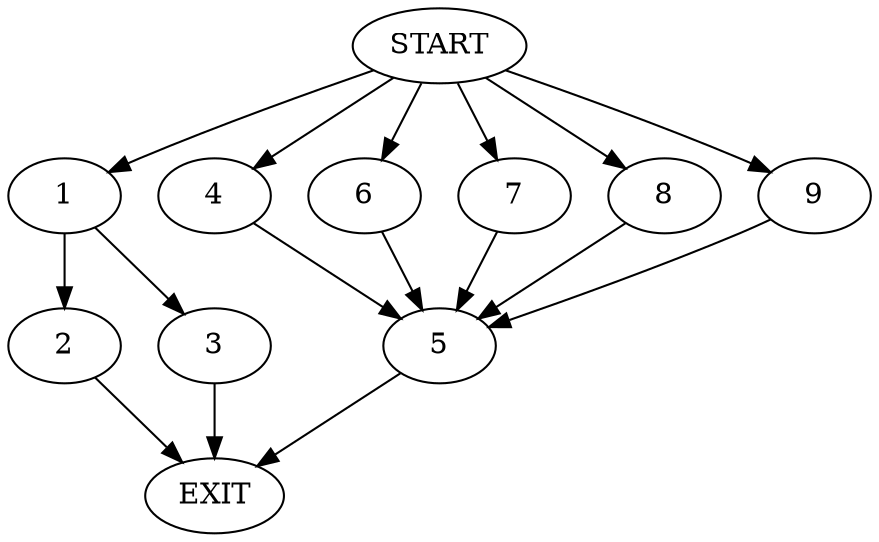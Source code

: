 digraph {
0 [label="START"]
10 [label="EXIT"]
0 -> 1
1 -> 2
1 -> 3
3 -> 10
2 -> 10
0 -> 4
4 -> 5
5 -> 10
0 -> 6
6 -> 5
0 -> 7
7 -> 5
0 -> 8
8 -> 5
0 -> 9
9 -> 5
}
